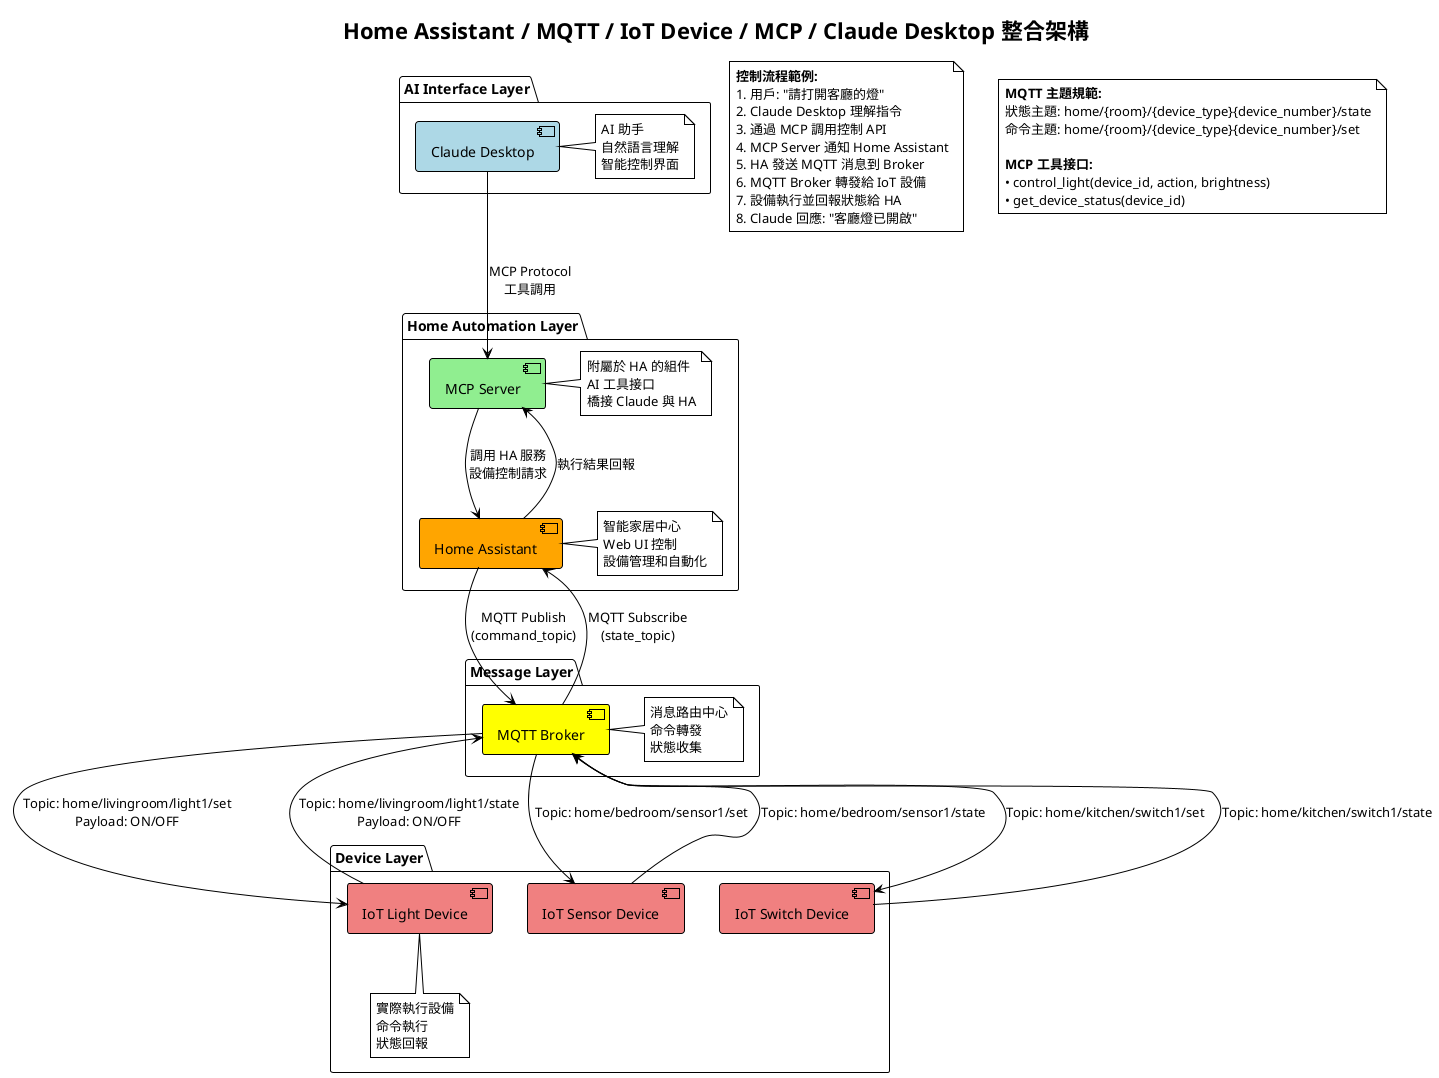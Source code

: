 @startuml HA_IoT_MCP_Architecture
!theme plain

title Home Assistant / MQTT / IoT Device / MCP / Claude Desktop 整合架構

' 組件定義
package "AI Interface Layer" as ai_layer {
  component [Claude Desktop] as claude #lightblue
  note right of claude : AI 助手\n自然語言理解\n智能控制界面
}

package "Home Automation Layer" as ha_layer {
  component [Home Assistant] as ha #orange
  component [MCP Server] as mcp #lightgreen
  note right of ha : 智能家居中心\nWeb UI 控制\n設備管理和自動化
  note right of mcp : 附屬於 HA 的組件\nAI 工具接口\n橋接 Claude 與 HA
}

package "Message Layer" as message_layer {
  component [MQTT Broker] as mqtt #yellow
  note right of mqtt : 消息路由中心\n命令轉發\n狀態收集
}

package "Device Layer" as device_layer {
  component [IoT Light Device] as light #lightcoral
  component [IoT Sensor Device] as sensor #lightcoral
  component [IoT Switch Device] as switch #lightcoral
  note bottom of light : 實際執行設備\n命令執行\n狀態回報
}

' 連接關係
claude --> mcp : MCP Protocol\n工具調用

mcp --> ha : 調用 HA 服務\n設備控制請求
mcp <-- ha : 執行結果回報

ha --> mqtt : MQTT Publish\n(command_topic)
ha <-- mqtt : MQTT Subscribe\n(state_topic)

mqtt --> light : Topic: home/livingroom/light1/set\nPayload: ON/OFF
mqtt <-- light : Topic: home/livingroom/light1/state\nPayload: ON/OFF

mqtt --> sensor : Topic: home/bedroom/sensor1/set
mqtt <-- sensor : Topic: home/bedroom/sensor1/state

mqtt --> switch : Topic: home/kitchen/switch1/set
mqtt <-- switch : Topic: home/kitchen/switch1/state

' 數據流向說明
note as flow_note
  <b>控制流程範例:</b>
  1. 用戶: "請打開客廳的燈"
  2. Claude Desktop 理解指令
  3. 通過 MCP 調用控制 API
  4. MCP Server 通知 Home Assistant
  5. HA 發送 MQTT 消息到 Broker
  6. MQTT Broker 轉發給 IoT 設備
  7. 設備執行並回報狀態給 HA
  8. Claude 回應: "客廳燈已開啟"
end note

' 主題規範說明
note as topic_note
  <b>MQTT 主題規範:</b>
  狀態主題: home/{room}/{device_type}{device_number}/state
  命令主題: home/{room}/{device_type}{device_number}/set
  
  <b>MCP 工具接口:</b>
  • control_light(device_id, action, brightness)
  • get_device_status(device_id)
end note

@enduml